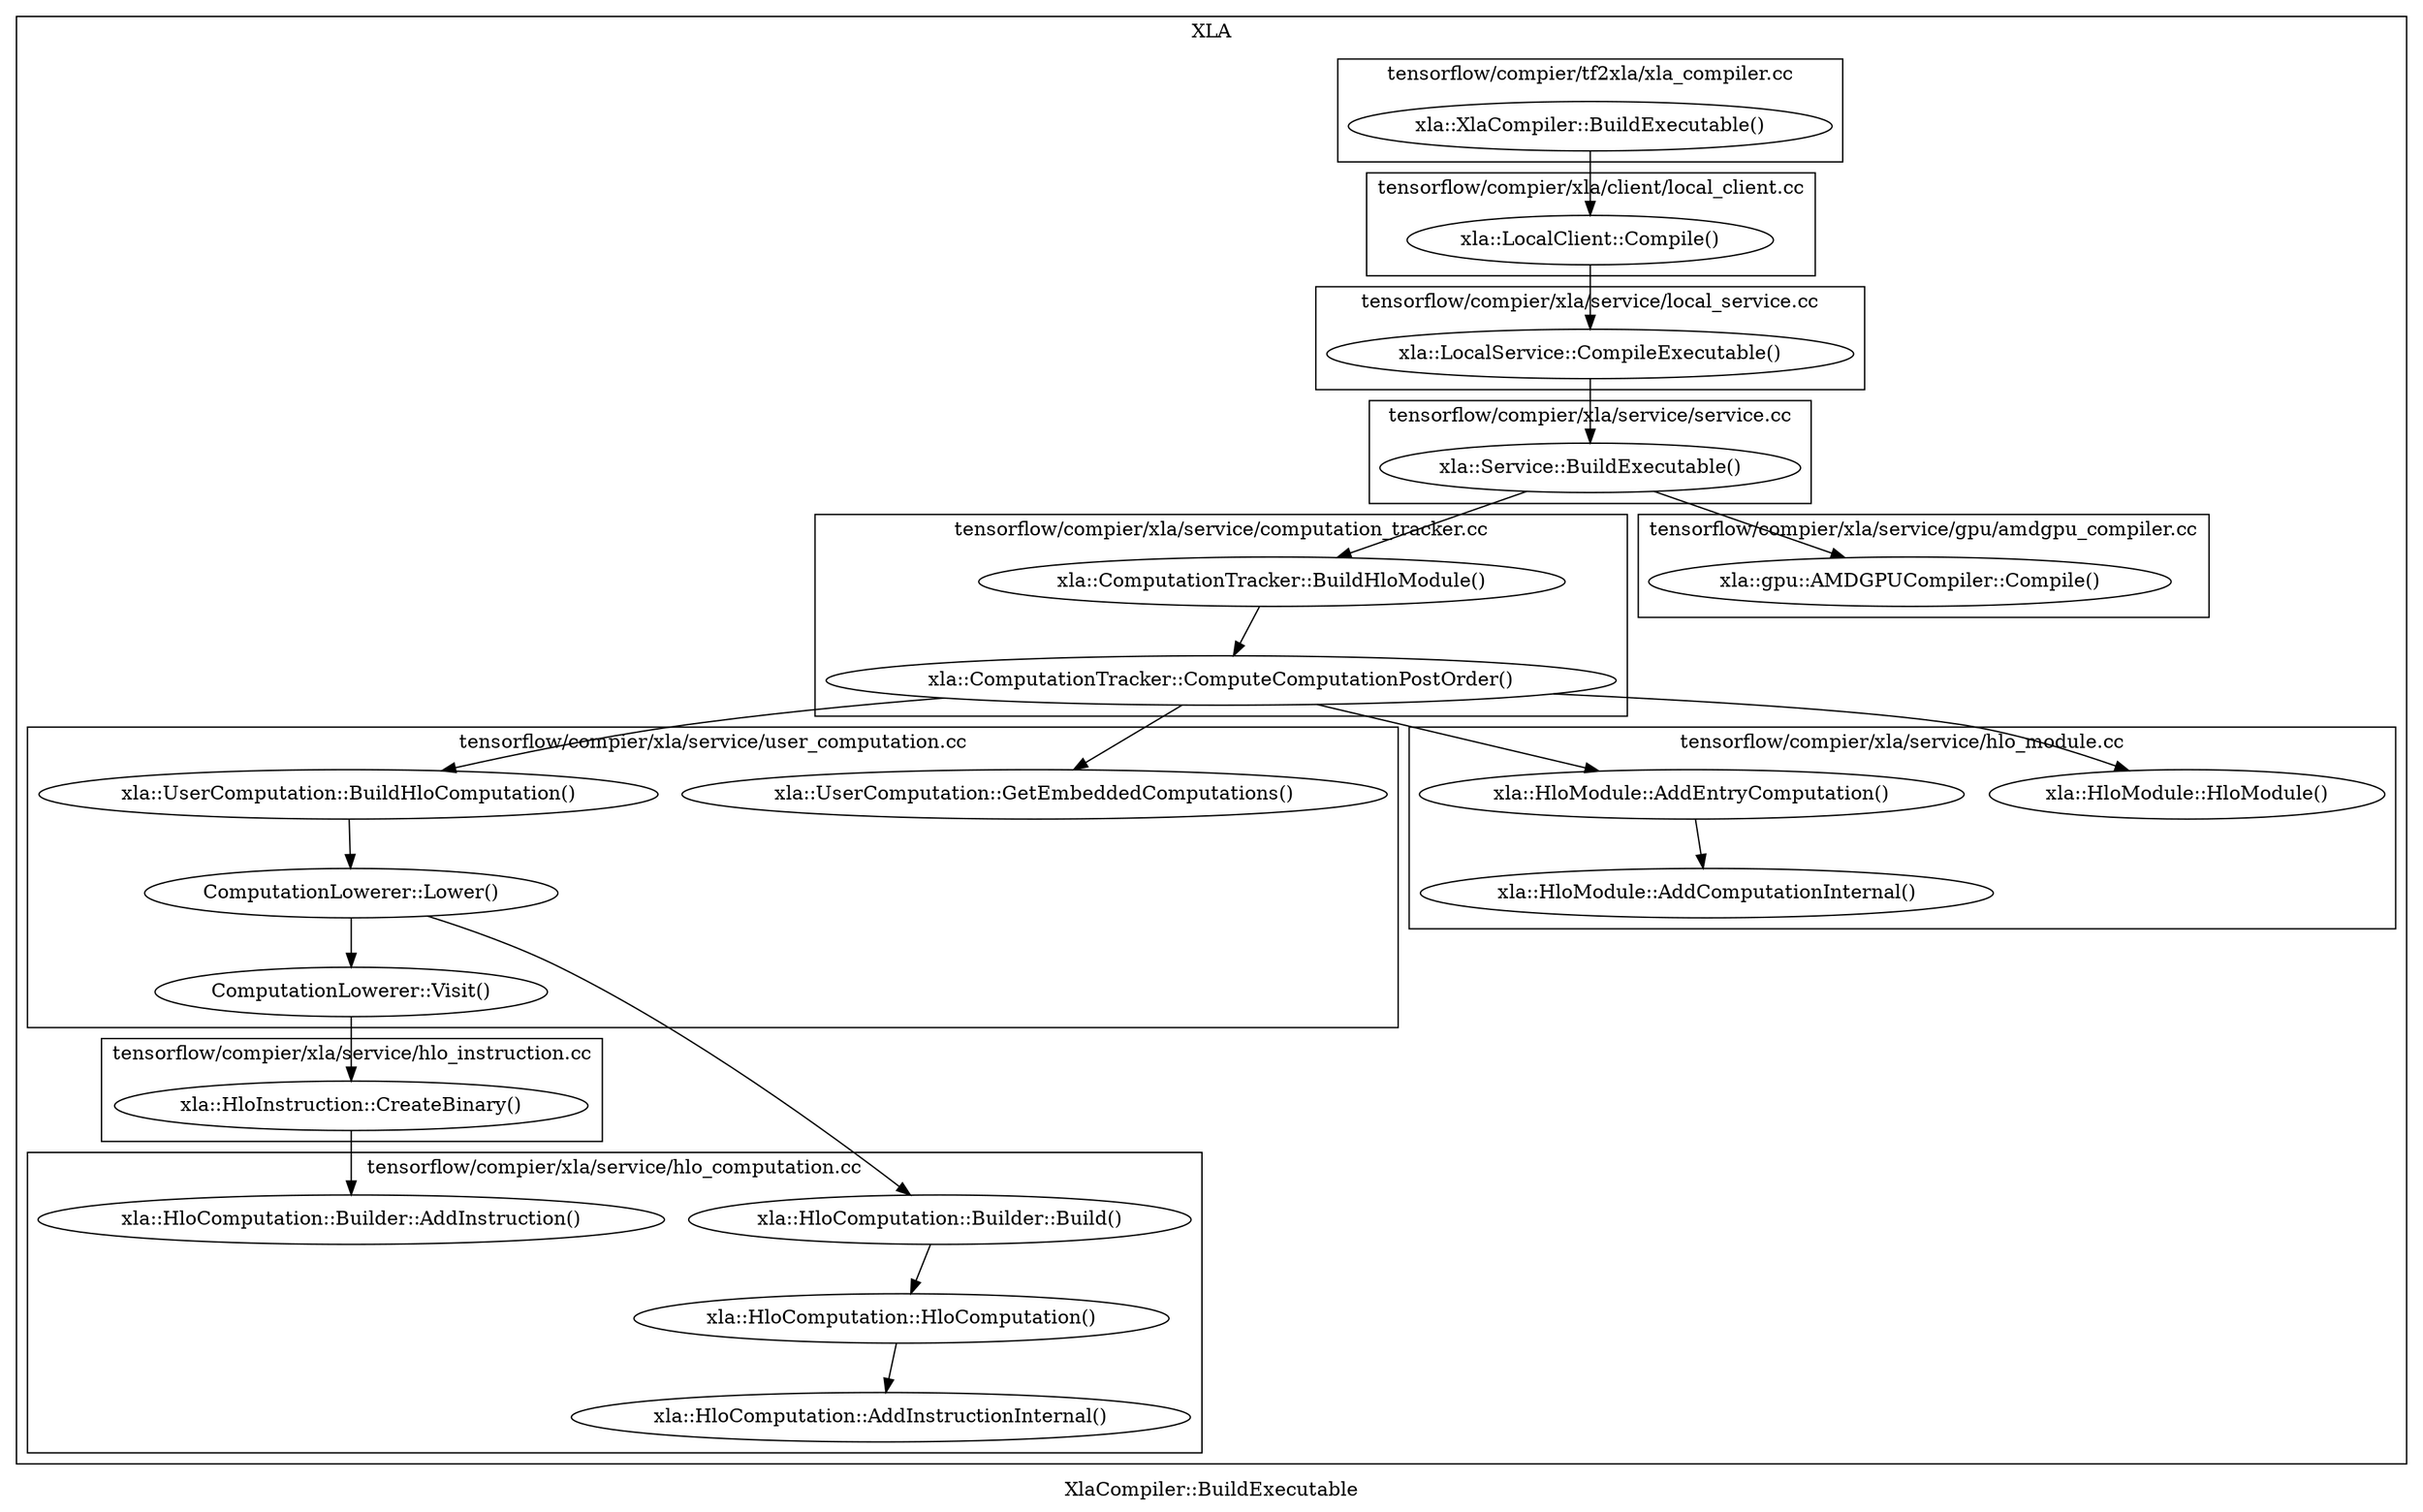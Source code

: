 digraph 05 {
  label = "XlaCompiler::BuildExecutable";

  subgraph cluster_xla {
    label = "XLA";

    subgraph cluster_xla_compiler_cc {
      label = "tensorflow/compier/tf2xla/xla_compiler.cc";
      URL="https://github.com/ROCmSoftwarePlatform/tensorflow/blob/rocm-v1/tensorflow/compiler/tf2xla/xla_compiler.cc";

      00 [label="xla::XlaCompiler::BuildExecutable()" URL="https://github.com/ROCmSoftwarePlatform/tensorflow/blob/rocm-v1/tensorflow/compiler/tf2xla/xla_compiler.cc#L161"];
    }

    subgraph cluster_local_client_cc {
      label = "tensorflow/compier/xla/client/local_client.cc";
      URL="https://github.com/ROCmSoftwarePlatform/tensorflow/blob/rocm-v1/tensorflow/compiler/xla/client/local_client.cc";

      01 [label="xla::LocalClient::Compile()" URL="https://github.com/ROCmSoftwarePlatform/tensorflow/blob/rocm-v1/tensorflow/compiler/xla/client/local_client.cc#L284"];

      00 -> 01;
    }

    subgraph cluster_local_service_cc {
      label = "tensorflow/compier/xla/service/local_service.cc";
      URL="https://github.com/ROCmSoftwarePlatform/tensorflow/blob/rocm-v1/tensorflow/compiler/xla/service/local_service.cc";

      02 [label="xla::LocalService::CompileExecutable()" URL="https://github.com/ROCmSoftwarePlatform/tensorflow/blob/rocm-v1/tensorflow/compiler/xla/service/local_service.cc#L111"];

      01 -> 02;
    }

    subgraph cluster_service_cc {
      label = "tensorflow/compier/xla/service/service.cc";
      URL="https://github.com/ROCmSoftwarePlatform/tensorflow/blob/rocm-v1/tensorflow/compiler/xla/service/service.cc";

      03 [label="xla::Service::BuildExecutable()" URL="https://github.com/ROCmSoftwarePlatform/tensorflow/blob/rocm-v1/tensorflow/compiler/xla/service/service.cc#L402"];

      02 -> 03;
    }

    subgraph cluster_computation_tracker_cc {
      label = "tensorflow/compier/xla/service/computation_tracker.cc";
      URL="https://github.com/ROCmSoftwarePlatform/tensorflow/blob/rocm-v1/tensorflow/compiler/xla/service/computation_tracker.cc";

      04 [label="xla::ComputationTracker::BuildHloModule()" URL="https://github.com/ROCmSoftwarePlatform/tensorflow/blob/rocm-v1/tensorflow/compiler/xla/service/computation_tracker.cc#L169"];
      05 [label="xla::ComputationTracker::ComputeComputationPostOrder()" URL="https://github.com/ROCmSoftwarePlatform/tensorflow/blob/rocm-v1/tensorflow/compiler/xla/service/computation_tracker.cc#L147"];

      03 -> 04;
      04 -> 05;
    }

    subgraph cluster_user_computation_cc {
      label = "tensorflow/compier/xla/service/user_computation.cc";
      URL="https://github.com/ROCmSoftwarePlatform/tensorflow/blob/rocm-v1/tensorflow/compiler/xla/service/user_computation.cc";

      06 [label="xla::UserComputation::GetEmbeddedComputations()" URL="https://github.com/ROCmSoftwarePlatform/tensorflow/blob/rocm-v1/tensorflow/compiler/xla/service/user_computation.cc#L1741"];
      08 [label="xla::UserComputation::BuildHloComputation()" URL="https://github.com/ROCmSoftwarePlatform/tensorflow/blob/rocm-v1/tensorflow/compiler/xla/service/user_computation.cc#L2945"];
      09 [label="ComputationLowerer::Lower()" URL="https://github.com/ROCmSoftwarePlatform/tensorflow/blob/rocm-v1/tensorflow/compiler/xla/service/user_computation.cc#L2356"];
      10 [label="ComputationLowerer::Visit()" URL="https://github.com/ROCmSoftwarePlatform/tensorflow/blob/rocm-v1/tensorflow/compiler/xla/service/user_computation.cc#L2423"];

      05 -> 06;
      05 -> 08;
      08 -> 09;
      09 -> 10;
    }

    subgraph cluster_hlo_module_cc {
      label = "tensorflow/compier/xla/service/hlo_module.cc";
      URL="https://github.com/ROCmSoftwarePlatform/tensorflow/blob/rocm-v1/tensorflow/compiler/xla/service/hlo_module.cc";

      07 [label="xla::HloModule::HloModule()" URL="https://github.com/ROCmSoftwarePlatform/tensorflow/blob/rocm-v1/tensorflow/compiler/xla/service/hlo_module.cc#L35"];
      16 [label="xla::HloModule::AddEntryComputation()" URL="https://github.com/ROCmSoftwarePlatform/tensorflow/blob/rocm-v1/tensorflow/compiler/xla/service/hlo_module.cc#L56"];
      17 [label="xla::HloModule::AddComputationInternal()" URL="https://github.com/ROCmSoftwarePlatform/tensorflow/blob/rocm-v1/tensorflow/compiler/xla/service/hlo_module.cc#L45"];

      05 -> 07;
      05 -> 16;
      16 -> 17;
    }

    subgraph cluster_hlo_instruction_cc {
      label = "tensorflow/compier/xla/service/hlo_instruction.cc";
      URL="https://github.com/ROCmSoftwarePlatform/tensorflow/blob/rocm-v1/tensorflow/compiler/xla/service/hlo_instruction.cc";

      11 [label="xla::HloInstruction::CreateBinary()" URL="https://github.com/ROCmSoftwarePlatform/tensorflow/blob/rocm-v1/tensorflow/compiler/xla/service/hlo_instruction.cc#L143"];

      10 -> 11;
    }

    subgraph cluster_hlo_computation_cc {
      label = "tensorflow/compier/xla/service/hlo_computation.cc";
      URL="https://github.com/ROCmSoftwarePlatform/tensorflow/blob/rocm-v1/tensorflow/compiler/xla/service/hlo_computation.cc";

      12 [label="xla::HloComputation::Builder::AddInstruction()" URL="https://github.com/ROCmSoftwarePlatform/tensorflow/blob/rocm-v1/tensorflow/compiler/xla/service/hlo_instruction.h#L70"];
      13 [label="xla::HloComputation::Builder::Build()" URL="https://github.com/ROCmSoftwarePlatform/tensorflow/blob/rocm-v1/tensorflow/compiler/xla/service/hlo_instruction.cc#L47"];
      14 [label="xla::HloComputation::HloComputation()" URL="https://github.com/ROCmSoftwarePlatform/tensorflow/blob/rocm-v1/tensorflow/compiler/xla/service/hlo_instruction.cc#L64"];
      15 [label="xla::HloComputation::AddInstructionInternal()" URL="https://github.com/ROCmSoftwarePlatform/tensorflow/blob/rocm-v1/tensorflow/compiler/xla/service/hlo_instruction.cc#L99"];

      11 -> 12;
      09 -> 13;
      13 -> 14;
      14 -> 15;
    }

    subgraph cluster_amdgpu_compuiler_cc {
      label = "tensorflow/compier/xla/service/gpu/amdgpu_compiler.cc";
      URL="https://github.com/ROCmSoftwarePlatform/tensorflow/blob/rocm-v1/tensorflow/compiler/xla/service/gpu/amdgpu_compiler.cc";

      18 [label="xla::gpu::AMDGPUCompiler::Compile()" URL="https://github.com/ROCmSoftwarePlatform/tensorflow/blob/rocm-v1/tensorflow/compiler/xla/service/gpu/amdgpu_compiler.cc#L194"];

      03 -> 18;     
    }
  }
}
